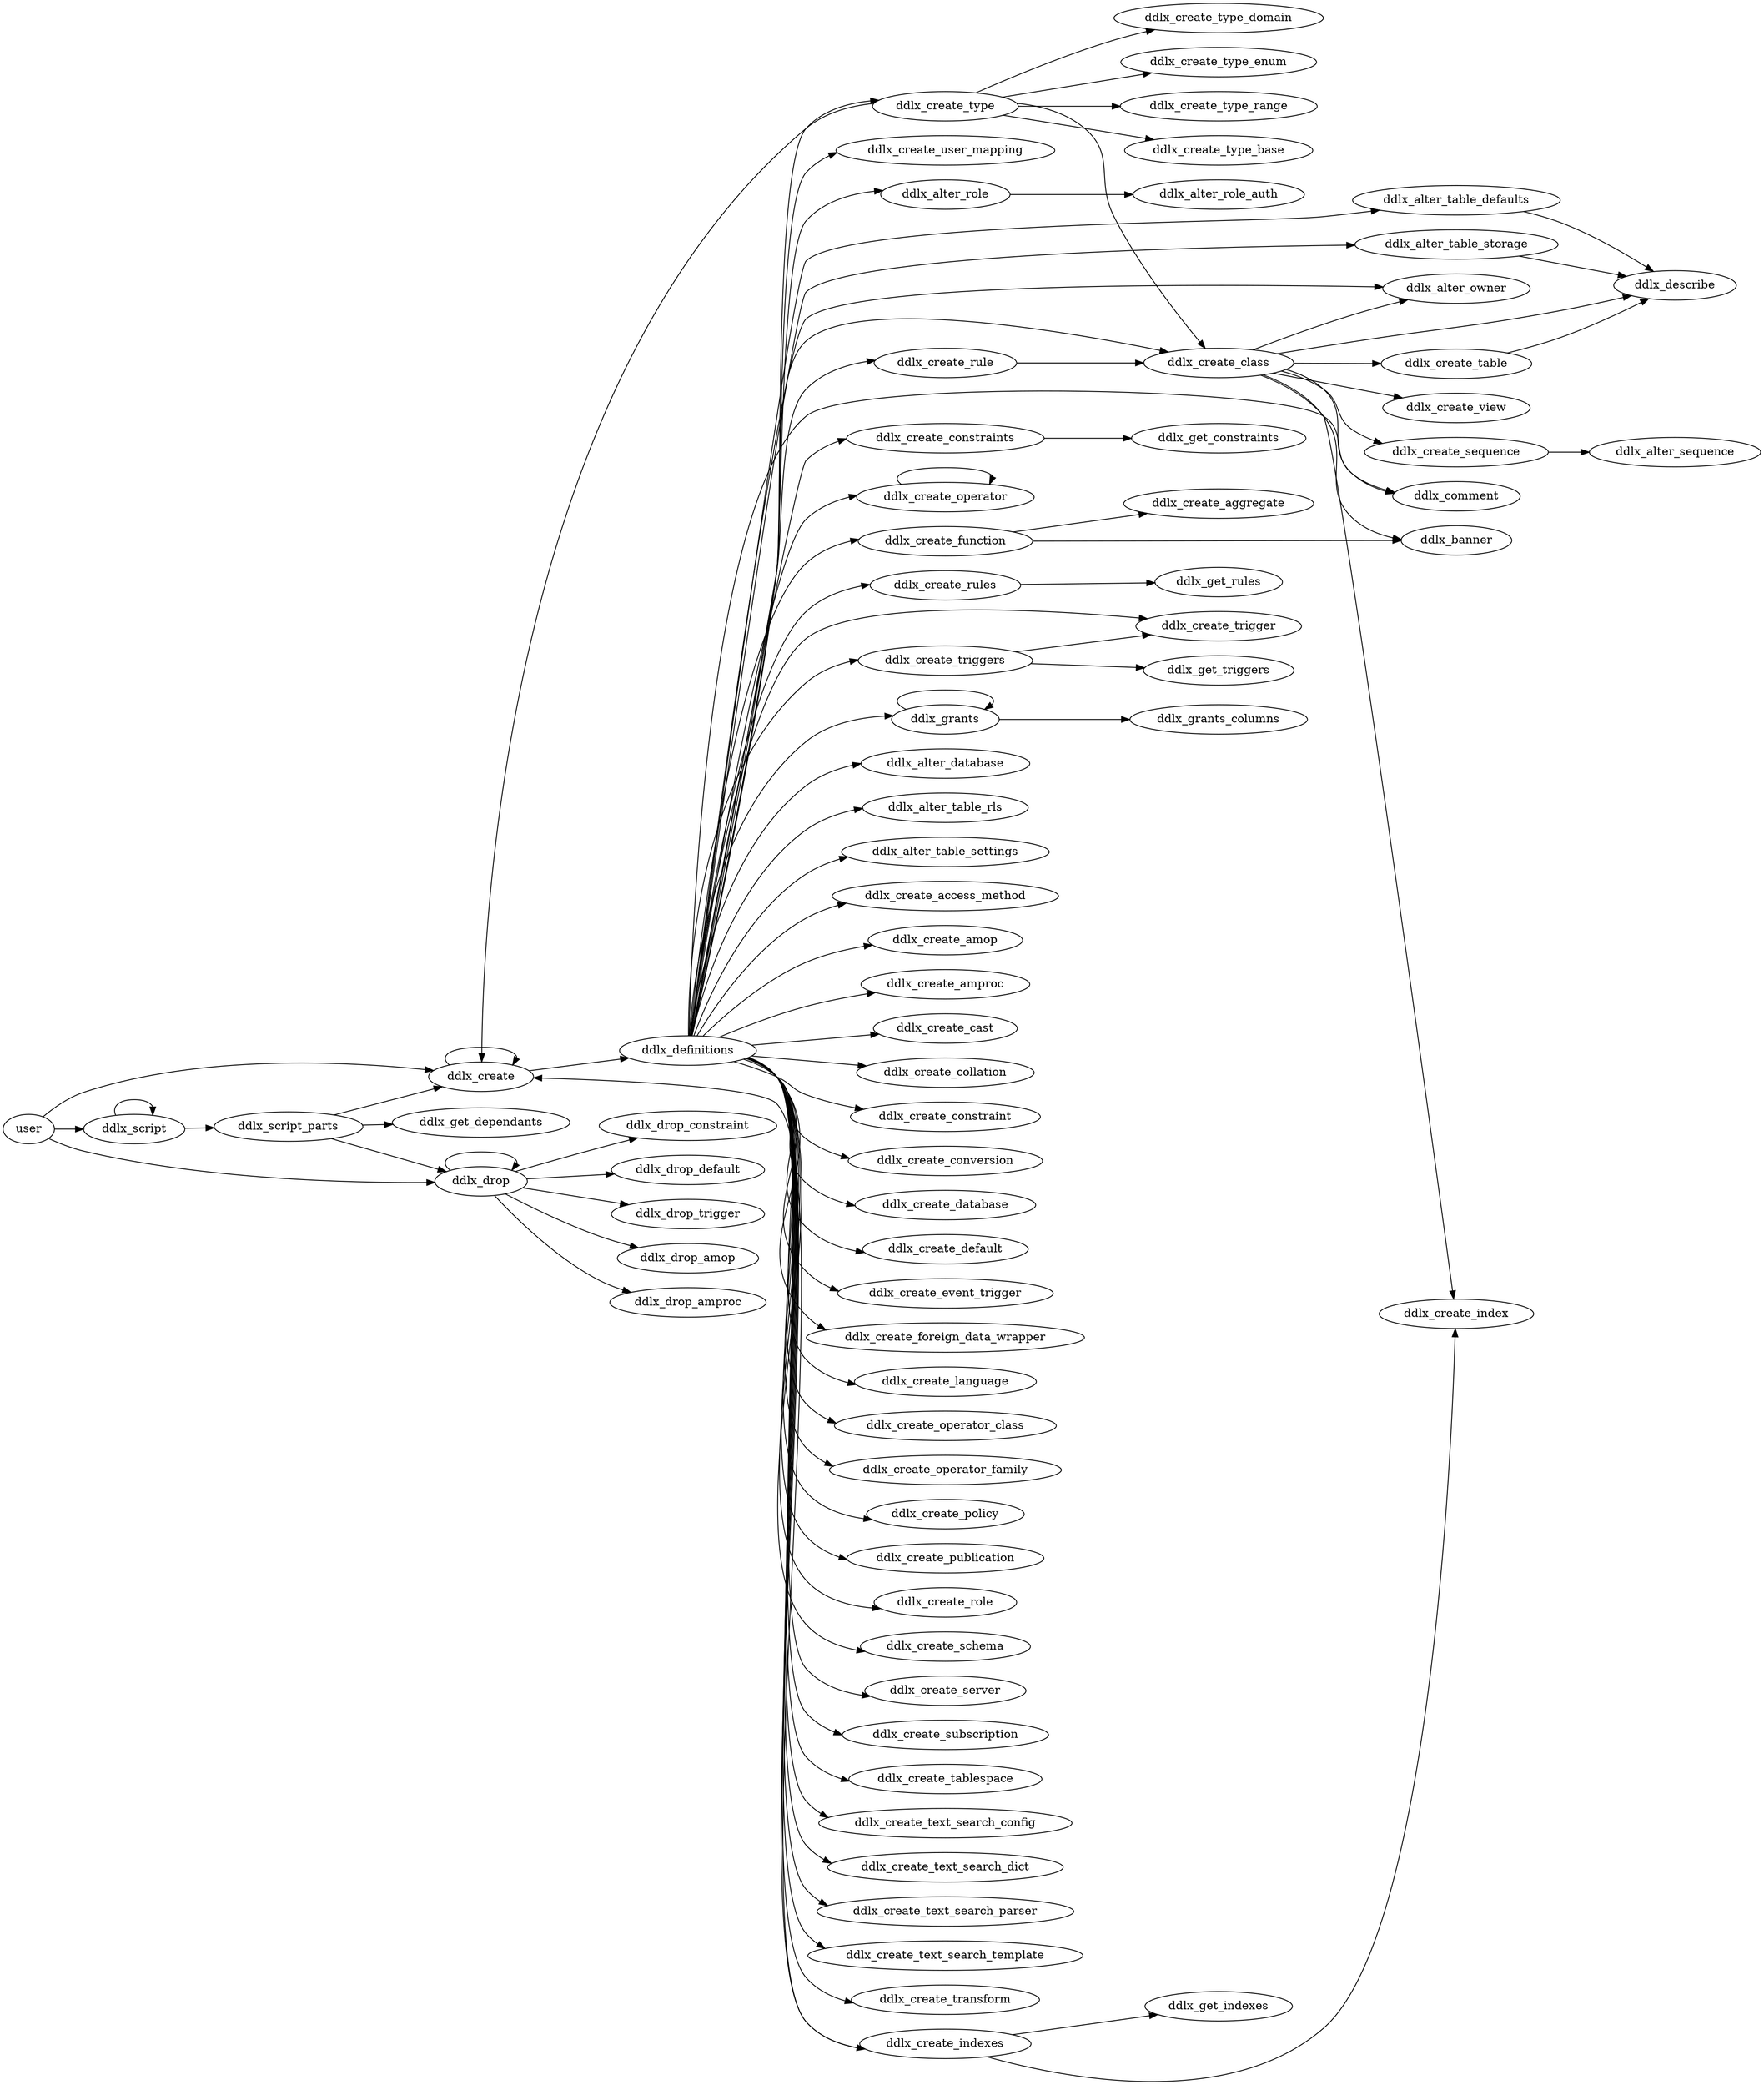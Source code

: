 digraph pg_ddl {
rankdir = LR
"user" -> "ddlx_create"
"user" -> "ddlx_drop"
"user" -> "ddlx_script"
# ddlx_alter_class
# ddlx_alter_database
# ddlx_alter_owner
# ddlx_alter_role
# ddlx_alter_role_auth
"ddlx_alter_role" -> "ddlx_alter_role_auth";
# ddlx_alter_sequence
# ddlx_alter_table_defaults
"ddlx_alter_table_defaults" -> "ddlx_describe";
# ddlx_alter_table_rls
# ddlx_alter_table_settings
# ddlx_alter_table_storage
"ddlx_alter_table_storage" -> "ddlx_describe";
# ddlx_apropos
# ddlx_banner
# ddlx_comment
# ddlx_create
# ddlx_create_access_method
# ddlx_create_aggregate
# ddlx_create_amop
# ddlx_create_amproc
# ddlx_create_cast
# ddlx_create_class
"ddlx_create_class" -> "ddlx_alter_owner";
"ddlx_create_class" -> "ddlx_banner";
"ddlx_create_class" -> "ddlx_comment";
"ddlx_create_class" -> "ddlx_create_index";
"ddlx_create_class" -> "ddlx_create_sequence";
"ddlx_create_class" -> "ddlx_create_table";
"ddlx_create_class" -> "ddlx_create_view";
"ddlx_create_class" -> "ddlx_describe";
# ddlx_create_collation
# ddlx_create_constraint
# ddlx_create_constraints
"ddlx_create_constraints" -> "ddlx_get_constraints";
# ddlx_create_conversion
# ddlx_create_database
"ddlx_create" -> "ddlx_create";
"ddlx_create" -> "ddlx_definitions";
# ddlx_create_default
# ddlx_create_event_trigger
# ddlx_create_foreign_data_wrapper
# ddlx_create_function
"ddlx_create_function" -> "ddlx_banner";
"ddlx_create_function" -> "ddlx_create_aggregate";
# ddlx_create_index
# ddlx_create_indexes
"ddlx_create_indexes" -> "ddlx_create";
"ddlx_create_indexes" -> "ddlx_create_index";
"ddlx_create_indexes" -> "ddlx_get_indexes";
# ddlx_create_language
# ddlx_create_operator
# ddlx_create_operator_class
"ddlx_create_operator" -> "ddlx_create_operator";
# ddlx_create_operator_family
# ddlx_create_policy
# ddlx_create_publication
# ddlx_create_role
# ddlx_create_rule
"ddlx_create_rule" -> "ddlx_create_class";
# ddlx_create_rules
"ddlx_create_rules" -> "ddlx_get_rules";
# ddlx_create_schema
# ddlx_create_sequence
"ddlx_create_sequence" -> "ddlx_alter_sequence";
# ddlx_create_server
# ddlx_create_subscription
# ddlx_create_table
"ddlx_create_table" -> "ddlx_describe";
# ddlx_create_tablespace
# ddlx_create_text_search_config
# ddlx_create_text_search_dict
# ddlx_create_text_search_parser
# ddlx_create_text_search_template
# ddlx_create_transform
# ddlx_create_trigger
# ddlx_create_triggers
"ddlx_create_triggers" -> "ddlx_create_trigger";
"ddlx_create_triggers" -> "ddlx_get_triggers";
# ddlx_create_type
# ddlx_create_type_base
"ddlx_create_type" -> "ddlx_create";
"ddlx_create_type" -> "ddlx_create_class";
"ddlx_create_type" -> "ddlx_create_type_base";
"ddlx_create_type" -> "ddlx_create_type_domain";
"ddlx_create_type" -> "ddlx_create_type_enum";
"ddlx_create_type" -> "ddlx_create_type_range";
# ddlx_create_type_domain
# ddlx_create_type_enum
# ddlx_create_type_range
# ddlx_create_type_shell
# ddlx_create_user_mapping
# ddlx_create_view
# ddlx_definitions
"ddlx_definitions" -> "ddlx_alter_database";
"ddlx_definitions" -> "ddlx_alter_owner";
"ddlx_definitions" -> "ddlx_alter_role";
"ddlx_definitions" -> "ddlx_alter_table_defaults";
"ddlx_definitions" -> "ddlx_alter_table_rls";
"ddlx_definitions" -> "ddlx_alter_table_settings";
"ddlx_definitions" -> "ddlx_alter_table_storage";
"ddlx_definitions" -> "ddlx_comment";
"ddlx_definitions" -> "ddlx_create_access_method";
"ddlx_definitions" -> "ddlx_create_amop";
"ddlx_definitions" -> "ddlx_create_amproc";
"ddlx_definitions" -> "ddlx_create_cast";
"ddlx_definitions" -> "ddlx_create_class";
"ddlx_definitions" -> "ddlx_create_collation";
"ddlx_definitions" -> "ddlx_create_constraint";
"ddlx_definitions" -> "ddlx_create_constraints";
"ddlx_definitions" -> "ddlx_create_conversion";
"ddlx_definitions" -> "ddlx_create_database";
"ddlx_definitions" -> "ddlx_create_default";
"ddlx_definitions" -> "ddlx_create_event_trigger";
"ddlx_definitions" -> "ddlx_create_foreign_data_wrapper";
"ddlx_definitions" -> "ddlx_create_function";
"ddlx_definitions" -> "ddlx_create_indexes";
"ddlx_definitions" -> "ddlx_create_language";
"ddlx_definitions" -> "ddlx_create_operator";
"ddlx_definitions" -> "ddlx_create_operator_class";
"ddlx_definitions" -> "ddlx_create_operator_family";
"ddlx_definitions" -> "ddlx_create_policy";
"ddlx_definitions" -> "ddlx_create_publication";
"ddlx_definitions" -> "ddlx_create_role";
"ddlx_definitions" -> "ddlx_create_rule";
"ddlx_definitions" -> "ddlx_create_rules";
"ddlx_definitions" -> "ddlx_create_schema";
"ddlx_definitions" -> "ddlx_create_server";
"ddlx_definitions" -> "ddlx_create_subscription";
"ddlx_definitions" -> "ddlx_create_tablespace";
"ddlx_definitions" -> "ddlx_create_text_search_config";
"ddlx_definitions" -> "ddlx_create_text_search_dict";
"ddlx_definitions" -> "ddlx_create_text_search_parser";
"ddlx_definitions" -> "ddlx_create_text_search_template";
"ddlx_definitions" -> "ddlx_create_transform";
"ddlx_definitions" -> "ddlx_create_trigger";
"ddlx_definitions" -> "ddlx_create_triggers";
"ddlx_definitions" -> "ddlx_create_type";
"ddlx_definitions" -> "ddlx_create_user_mapping";
"ddlx_definitions" -> "ddlx_grants";
# ddlx_describe
# ddlx_drop
# ddlx_drop_amop
# ddlx_drop_amproc
# ddlx_drop_constraint
"ddlx_drop" -> "ddlx_drop";
"ddlx_drop" -> "ddlx_drop_amop";
"ddlx_drop" -> "ddlx_drop_amproc";
"ddlx_drop" -> "ddlx_drop_constraint";
"ddlx_drop" -> "ddlx_drop_default";
"ddlx_drop" -> "ddlx_drop_trigger";
# ddlx_drop_default
# ddlx_drop_trigger
# ddlx_get_constraints
# ddlx_get_dependants
# ddlx_get_functions
# ddlx_get_indexes
# ddlx_get_rules
# ddlx_get_triggers
# ddlx_grants
# ddlx_grants_columns
"ddlx_grants" -> "ddlx_grants";
"ddlx_grants" -> "ddlx_grants_columns";
# ddlx_grants_to_role
# ddlx_identify
# ddlx_script
"ddlx_script" -> "ddlx_script";
"ddlx_script" -> "ddlx_script_parts";
# ddlx_script_parts
"ddlx_script_parts" -> "ddlx_create";
"ddlx_script_parts" -> "ddlx_drop";
"ddlx_script_parts" -> "ddlx_get_dependants";
}